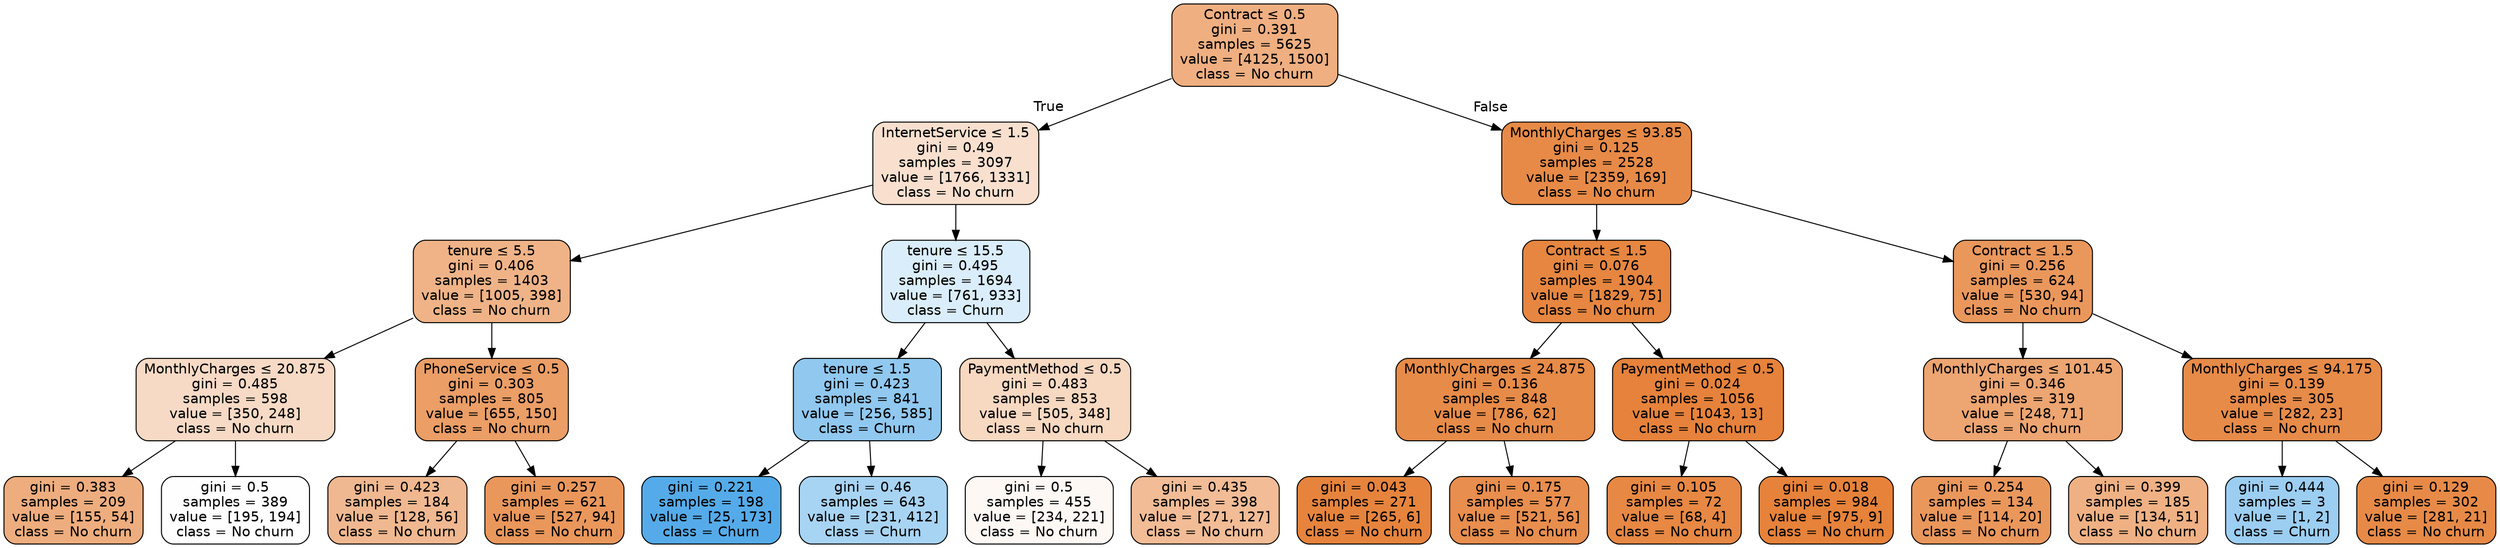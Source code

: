 digraph Tree {
node [shape=box, style="filled, rounded", color="black", fontname=helvetica] ;
edge [fontname=helvetica] ;
0 [label=<Contract &le; 0.5<br/>gini = 0.391<br/>samples = 5625<br/>value = [4125, 1500]<br/>class = No churn>, fillcolor="#e58139a2"] ;
1 [label=<InternetService &le; 1.5<br/>gini = 0.49<br/>samples = 3097<br/>value = [1766, 1331]<br/>class = No churn>, fillcolor="#e581393f"] ;
0 -> 1 [labeldistance=2.5, labelangle=45, headlabel="True"] ;
2 [label=<tenure &le; 5.5<br/>gini = 0.406<br/>samples = 1403<br/>value = [1005, 398]<br/>class = No churn>, fillcolor="#e581399a"] ;
1 -> 2 ;
3 [label=<MonthlyCharges &le; 20.875<br/>gini = 0.485<br/>samples = 598<br/>value = [350, 248]<br/>class = No churn>, fillcolor="#e581394a"] ;
2 -> 3 ;
4 [label=<gini = 0.383<br/>samples = 209<br/>value = [155, 54]<br/>class = No churn>, fillcolor="#e58139a6"] ;
3 -> 4 ;
5 [label=<gini = 0.5<br/>samples = 389<br/>value = [195, 194]<br/>class = No churn>, fillcolor="#e5813901"] ;
3 -> 5 ;
6 [label=<PhoneService &le; 0.5<br/>gini = 0.303<br/>samples = 805<br/>value = [655, 150]<br/>class = No churn>, fillcolor="#e58139c5"] ;
2 -> 6 ;
7 [label=<gini = 0.423<br/>samples = 184<br/>value = [128, 56]<br/>class = No churn>, fillcolor="#e581398f"] ;
6 -> 7 ;
8 [label=<gini = 0.257<br/>samples = 621<br/>value = [527, 94]<br/>class = No churn>, fillcolor="#e58139d2"] ;
6 -> 8 ;
9 [label=<tenure &le; 15.5<br/>gini = 0.495<br/>samples = 1694<br/>value = [761, 933]<br/>class = Churn>, fillcolor="#399de52f"] ;
1 -> 9 ;
10 [label=<tenure &le; 1.5<br/>gini = 0.423<br/>samples = 841<br/>value = [256, 585]<br/>class = Churn>, fillcolor="#399de58f"] ;
9 -> 10 ;
11 [label=<gini = 0.221<br/>samples = 198<br/>value = [25, 173]<br/>class = Churn>, fillcolor="#399de5da"] ;
10 -> 11 ;
12 [label=<gini = 0.46<br/>samples = 643<br/>value = [231, 412]<br/>class = Churn>, fillcolor="#399de570"] ;
10 -> 12 ;
13 [label=<PaymentMethod &le; 0.5<br/>gini = 0.483<br/>samples = 853<br/>value = [505, 348]<br/>class = No churn>, fillcolor="#e581394f"] ;
9 -> 13 ;
14 [label=<gini = 0.5<br/>samples = 455<br/>value = [234, 221]<br/>class = No churn>, fillcolor="#e581390e"] ;
13 -> 14 ;
15 [label=<gini = 0.435<br/>samples = 398<br/>value = [271, 127]<br/>class = No churn>, fillcolor="#e5813987"] ;
13 -> 15 ;
16 [label=<MonthlyCharges &le; 93.85<br/>gini = 0.125<br/>samples = 2528<br/>value = [2359, 169]<br/>class = No churn>, fillcolor="#e58139ed"] ;
0 -> 16 [labeldistance=2.5, labelangle=-45, headlabel="False"] ;
17 [label=<Contract &le; 1.5<br/>gini = 0.076<br/>samples = 1904<br/>value = [1829, 75]<br/>class = No churn>, fillcolor="#e58139f5"] ;
16 -> 17 ;
18 [label=<MonthlyCharges &le; 24.875<br/>gini = 0.136<br/>samples = 848<br/>value = [786, 62]<br/>class = No churn>, fillcolor="#e58139eb"] ;
17 -> 18 ;
19 [label=<gini = 0.043<br/>samples = 271<br/>value = [265, 6]<br/>class = No churn>, fillcolor="#e58139f9"] ;
18 -> 19 ;
20 [label=<gini = 0.175<br/>samples = 577<br/>value = [521, 56]<br/>class = No churn>, fillcolor="#e58139e4"] ;
18 -> 20 ;
21 [label=<PaymentMethod &le; 0.5<br/>gini = 0.024<br/>samples = 1056<br/>value = [1043, 13]<br/>class = No churn>, fillcolor="#e58139fc"] ;
17 -> 21 ;
22 [label=<gini = 0.105<br/>samples = 72<br/>value = [68, 4]<br/>class = No churn>, fillcolor="#e58139f0"] ;
21 -> 22 ;
23 [label=<gini = 0.018<br/>samples = 984<br/>value = [975, 9]<br/>class = No churn>, fillcolor="#e58139fd"] ;
21 -> 23 ;
24 [label=<Contract &le; 1.5<br/>gini = 0.256<br/>samples = 624<br/>value = [530, 94]<br/>class = No churn>, fillcolor="#e58139d2"] ;
16 -> 24 ;
25 [label=<MonthlyCharges &le; 101.45<br/>gini = 0.346<br/>samples = 319<br/>value = [248, 71]<br/>class = No churn>, fillcolor="#e58139b6"] ;
24 -> 25 ;
26 [label=<gini = 0.254<br/>samples = 134<br/>value = [114, 20]<br/>class = No churn>, fillcolor="#e58139d2"] ;
25 -> 26 ;
27 [label=<gini = 0.399<br/>samples = 185<br/>value = [134, 51]<br/>class = No churn>, fillcolor="#e581399e"] ;
25 -> 27 ;
28 [label=<MonthlyCharges &le; 94.175<br/>gini = 0.139<br/>samples = 305<br/>value = [282, 23]<br/>class = No churn>, fillcolor="#e58139ea"] ;
24 -> 28 ;
29 [label=<gini = 0.444<br/>samples = 3<br/>value = [1, 2]<br/>class = Churn>, fillcolor="#399de57f"] ;
28 -> 29 ;
30 [label=<gini = 0.129<br/>samples = 302<br/>value = [281, 21]<br/>class = No churn>, fillcolor="#e58139ec"] ;
28 -> 30 ;
}
